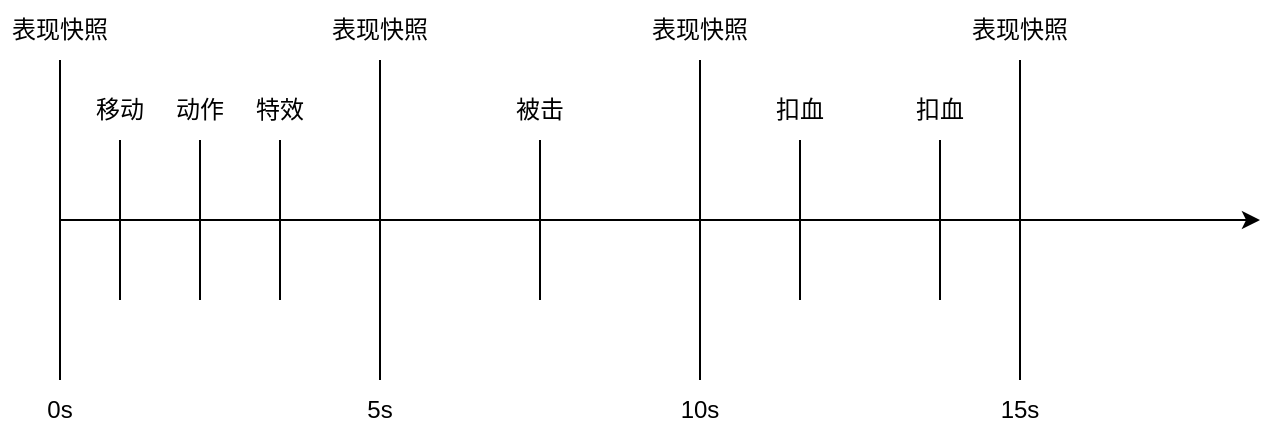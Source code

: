 <mxfile version="16.4.2" type="github"><diagram id="nSVuZveU7i-BFy4a2gYU" name="Page-1"><mxGraphModel dx="860" dy="569" grid="1" gridSize="10" guides="1" tooltips="1" connect="1" arrows="1" fold="1" page="1" pageScale="1" pageWidth="827" pageHeight="1169" math="0" shadow="0"><root><mxCell id="0"/><mxCell id="1" parent="0"/><mxCell id="kijAB0uKT93hWZSOk0r8-1" value="" style="endArrow=classic;html=1;rounded=0;" parent="1" edge="1"><mxGeometry width="50" height="50" relative="1" as="geometry"><mxPoint x="80" y="240" as="sourcePoint"/><mxPoint x="680" y="240" as="targetPoint"/></mxGeometry></mxCell><mxCell id="kijAB0uKT93hWZSOk0r8-2" value="" style="endArrow=none;html=1;rounded=0;" parent="1" edge="1"><mxGeometry width="50" height="50" relative="1" as="geometry"><mxPoint x="80" y="320" as="sourcePoint"/><mxPoint x="80" y="160" as="targetPoint"/></mxGeometry></mxCell><mxCell id="kijAB0uKT93hWZSOk0r8-3" value="表现快照&lt;br&gt;" style="text;html=1;strokeColor=none;fillColor=none;align=center;verticalAlign=middle;whiteSpace=wrap;rounded=0;" parent="1" vertex="1"><mxGeometry x="50" y="130" width="60" height="30" as="geometry"/></mxCell><mxCell id="kijAB0uKT93hWZSOk0r8-4" value="0s" style="text;html=1;strokeColor=none;fillColor=none;align=center;verticalAlign=middle;whiteSpace=wrap;rounded=0;" parent="1" vertex="1"><mxGeometry x="50" y="320" width="60" height="30" as="geometry"/></mxCell><mxCell id="kijAB0uKT93hWZSOk0r8-5" value="" style="endArrow=none;html=1;rounded=0;" parent="1" edge="1"><mxGeometry width="50" height="50" relative="1" as="geometry"><mxPoint x="240" y="320" as="sourcePoint"/><mxPoint x="240" y="160" as="targetPoint"/></mxGeometry></mxCell><mxCell id="kijAB0uKT93hWZSOk0r8-6" value="表现快照&lt;br&gt;" style="text;html=1;strokeColor=none;fillColor=none;align=center;verticalAlign=middle;whiteSpace=wrap;rounded=0;" parent="1" vertex="1"><mxGeometry x="210" y="130" width="60" height="30" as="geometry"/></mxCell><mxCell id="kijAB0uKT93hWZSOk0r8-7" value="5s" style="text;html=1;strokeColor=none;fillColor=none;align=center;verticalAlign=middle;whiteSpace=wrap;rounded=0;" parent="1" vertex="1"><mxGeometry x="210" y="320" width="60" height="30" as="geometry"/></mxCell><mxCell id="kijAB0uKT93hWZSOk0r8-8" value="" style="endArrow=none;html=1;rounded=0;" parent="1" edge="1"><mxGeometry width="50" height="50" relative="1" as="geometry"><mxPoint x="400" y="320" as="sourcePoint"/><mxPoint x="400" y="160" as="targetPoint"/></mxGeometry></mxCell><mxCell id="kijAB0uKT93hWZSOk0r8-9" value="表现快照&lt;br&gt;" style="text;html=1;strokeColor=none;fillColor=none;align=center;verticalAlign=middle;whiteSpace=wrap;rounded=0;" parent="1" vertex="1"><mxGeometry x="370" y="130" width="60" height="30" as="geometry"/></mxCell><mxCell id="kijAB0uKT93hWZSOk0r8-10" value="10s" style="text;html=1;strokeColor=none;fillColor=none;align=center;verticalAlign=middle;whiteSpace=wrap;rounded=0;" parent="1" vertex="1"><mxGeometry x="370" y="320" width="60" height="30" as="geometry"/></mxCell><mxCell id="kijAB0uKT93hWZSOk0r8-11" value="" style="endArrow=none;html=1;rounded=0;" parent="1" edge="1"><mxGeometry width="50" height="50" relative="1" as="geometry"><mxPoint x="560" y="320" as="sourcePoint"/><mxPoint x="560" y="160" as="targetPoint"/></mxGeometry></mxCell><mxCell id="kijAB0uKT93hWZSOk0r8-12" value="表现快照&lt;br&gt;" style="text;html=1;strokeColor=none;fillColor=none;align=center;verticalAlign=middle;whiteSpace=wrap;rounded=0;" parent="1" vertex="1"><mxGeometry x="530" y="130" width="60" height="30" as="geometry"/></mxCell><mxCell id="kijAB0uKT93hWZSOk0r8-13" value="15s" style="text;html=1;strokeColor=none;fillColor=none;align=center;verticalAlign=middle;whiteSpace=wrap;rounded=0;" parent="1" vertex="1"><mxGeometry x="530" y="320" width="60" height="30" as="geometry"/></mxCell><mxCell id="kijAB0uKT93hWZSOk0r8-14" value="" style="endArrow=none;html=1;rounded=0;" parent="1" edge="1"><mxGeometry width="50" height="50" relative="1" as="geometry"><mxPoint x="110" y="280" as="sourcePoint"/><mxPoint x="110" y="200" as="targetPoint"/></mxGeometry></mxCell><mxCell id="kijAB0uKT93hWZSOk0r8-15" value="移动" style="text;html=1;strokeColor=none;fillColor=none;align=center;verticalAlign=middle;whiteSpace=wrap;rounded=0;" parent="1" vertex="1"><mxGeometry x="90" y="170" width="40" height="30" as="geometry"/></mxCell><mxCell id="kijAB0uKT93hWZSOk0r8-16" value="" style="endArrow=none;html=1;rounded=0;" parent="1" edge="1"><mxGeometry width="50" height="50" relative="1" as="geometry"><mxPoint x="150" y="280" as="sourcePoint"/><mxPoint x="150" y="200" as="targetPoint"/></mxGeometry></mxCell><mxCell id="kijAB0uKT93hWZSOk0r8-17" value="动作" style="text;html=1;strokeColor=none;fillColor=none;align=center;verticalAlign=middle;whiteSpace=wrap;rounded=0;" parent="1" vertex="1"><mxGeometry x="130" y="170" width="40" height="30" as="geometry"/></mxCell><mxCell id="kijAB0uKT93hWZSOk0r8-18" value="" style="endArrow=none;html=1;rounded=0;" parent="1" edge="1"><mxGeometry width="50" height="50" relative="1" as="geometry"><mxPoint x="190" y="280" as="sourcePoint"/><mxPoint x="190" y="200" as="targetPoint"/></mxGeometry></mxCell><mxCell id="kijAB0uKT93hWZSOk0r8-19" value="特效" style="text;html=1;strokeColor=none;fillColor=none;align=center;verticalAlign=middle;whiteSpace=wrap;rounded=0;" parent="1" vertex="1"><mxGeometry x="170" y="170" width="40" height="30" as="geometry"/></mxCell><mxCell id="kijAB0uKT93hWZSOk0r8-20" value="" style="endArrow=none;html=1;rounded=0;" parent="1" edge="1"><mxGeometry width="50" height="50" relative="1" as="geometry"><mxPoint x="320" y="280" as="sourcePoint"/><mxPoint x="320" y="200" as="targetPoint"/></mxGeometry></mxCell><mxCell id="kijAB0uKT93hWZSOk0r8-21" value="被击" style="text;html=1;strokeColor=none;fillColor=none;align=center;verticalAlign=middle;whiteSpace=wrap;rounded=0;" parent="1" vertex="1"><mxGeometry x="300" y="170" width="40" height="30" as="geometry"/></mxCell><mxCell id="kijAB0uKT93hWZSOk0r8-22" value="" style="endArrow=none;html=1;rounded=0;" parent="1" edge="1"><mxGeometry width="50" height="50" relative="1" as="geometry"><mxPoint x="450" y="280" as="sourcePoint"/><mxPoint x="450" y="200" as="targetPoint"/></mxGeometry></mxCell><mxCell id="kijAB0uKT93hWZSOk0r8-23" value="扣血" style="text;html=1;strokeColor=none;fillColor=none;align=center;verticalAlign=middle;whiteSpace=wrap;rounded=0;" parent="1" vertex="1"><mxGeometry x="430" y="170" width="40" height="30" as="geometry"/></mxCell><mxCell id="kijAB0uKT93hWZSOk0r8-24" value="" style="endArrow=none;html=1;rounded=0;" parent="1" edge="1"><mxGeometry width="50" height="50" relative="1" as="geometry"><mxPoint x="520" y="280" as="sourcePoint"/><mxPoint x="520" y="200" as="targetPoint"/></mxGeometry></mxCell><mxCell id="kijAB0uKT93hWZSOk0r8-25" value="扣血" style="text;html=1;strokeColor=none;fillColor=none;align=center;verticalAlign=middle;whiteSpace=wrap;rounded=0;" parent="1" vertex="1"><mxGeometry x="500" y="170" width="40" height="30" as="geometry"/></mxCell></root></mxGraphModel></diagram></mxfile>